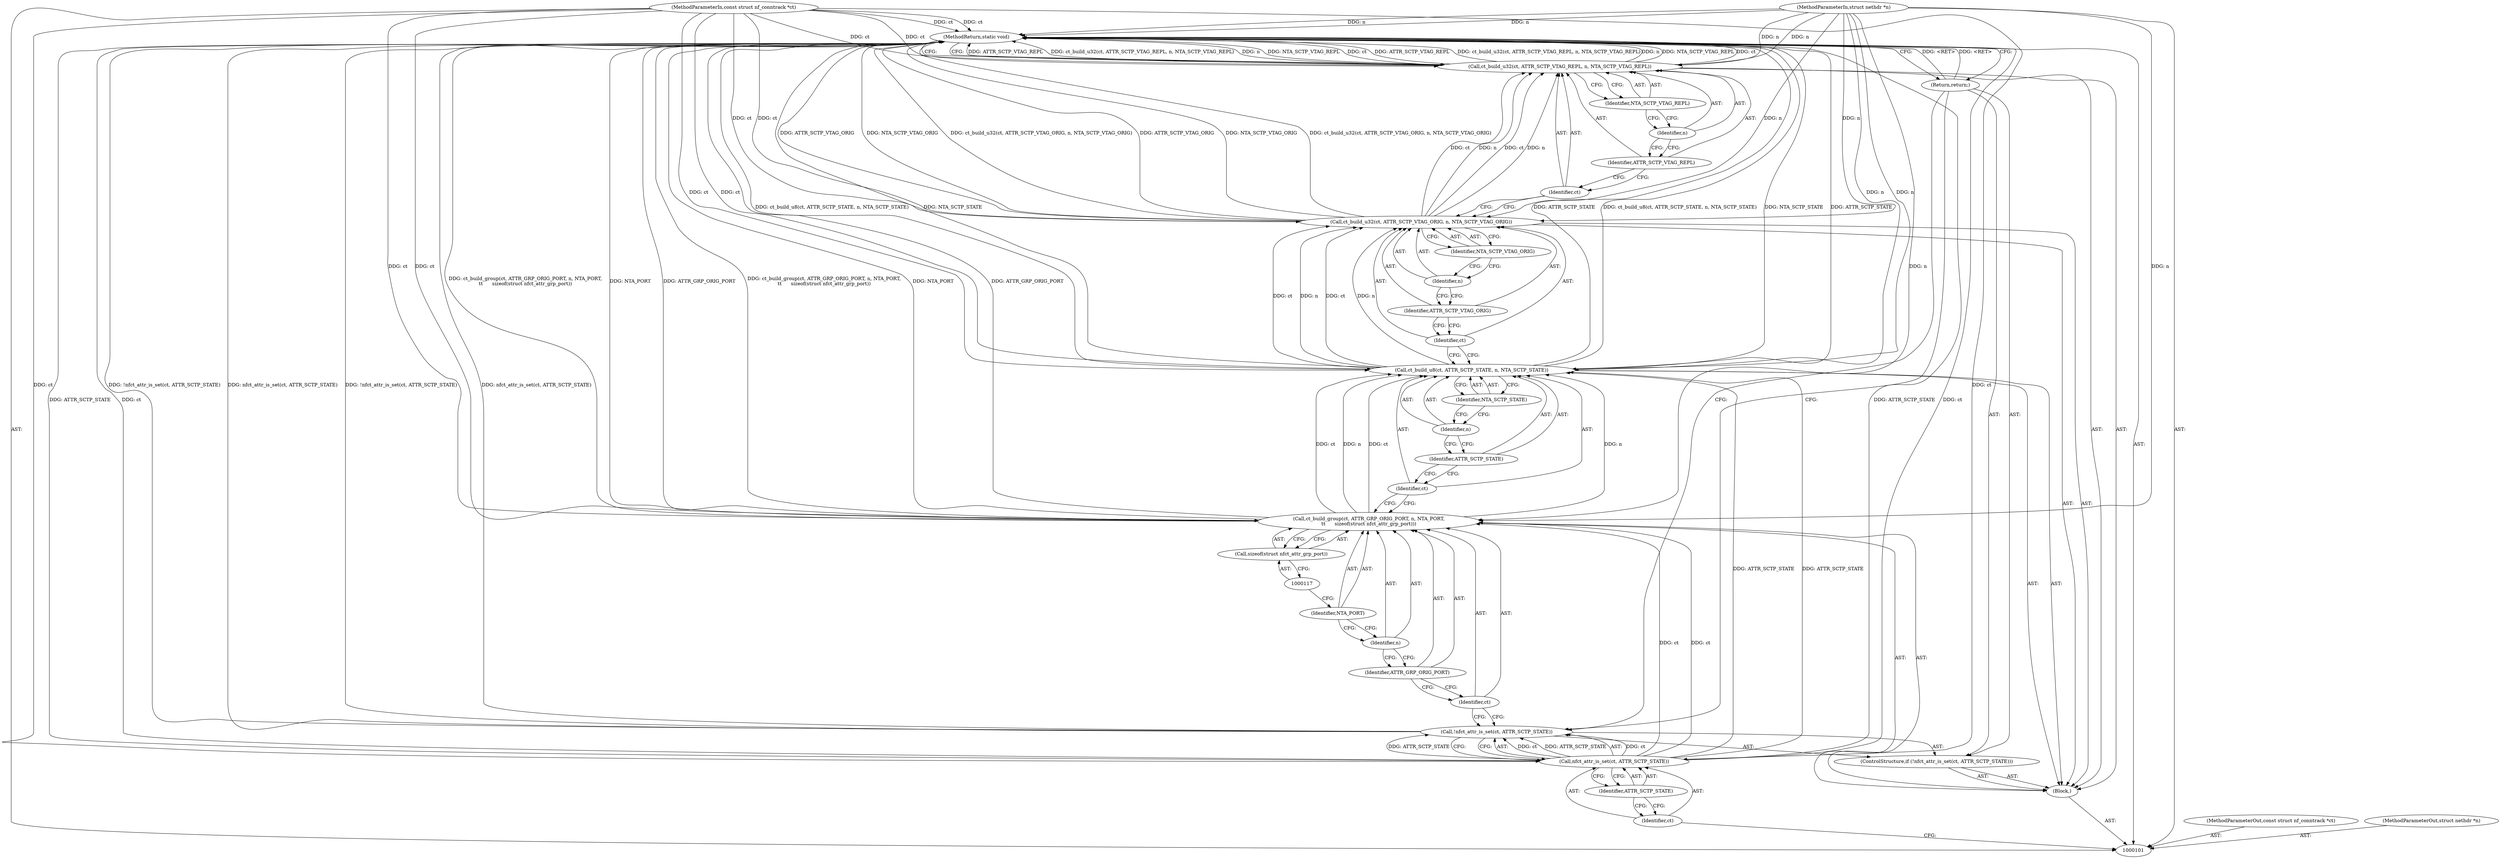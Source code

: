 digraph "0_netfilter_c392c159605956c7bd4a264ab4490e2b2704c0cd_1" {
"1000133" [label="(MethodReturn,static void)"];
"1000102" [label="(MethodParameterIn,const struct nf_conntrack *ct)"];
"1000175" [label="(MethodParameterOut,const struct nf_conntrack *ct)"];
"1000103" [label="(MethodParameterIn,struct nethdr *n)"];
"1000176" [label="(MethodParameterOut,struct nethdr *n)"];
"1000124" [label="(Identifier,ct)"];
"1000125" [label="(Identifier,ATTR_SCTP_VTAG_ORIG)"];
"1000123" [label="(Call,ct_build_u32(ct, ATTR_SCTP_VTAG_ORIG, n, NTA_SCTP_VTAG_ORIG))"];
"1000126" [label="(Identifier,n)"];
"1000127" [label="(Identifier,NTA_SCTP_VTAG_ORIG)"];
"1000129" [label="(Identifier,ct)"];
"1000130" [label="(Identifier,ATTR_SCTP_VTAG_REPL)"];
"1000128" [label="(Call,ct_build_u32(ct, ATTR_SCTP_VTAG_REPL, n, NTA_SCTP_VTAG_REPL))"];
"1000131" [label="(Identifier,n)"];
"1000132" [label="(Identifier,NTA_SCTP_VTAG_REPL)"];
"1000104" [label="(Block,)"];
"1000105" [label="(ControlStructure,if (!nfct_attr_is_set(ct, ATTR_SCTP_STATE)))"];
"1000108" [label="(Identifier,ct)"];
"1000109" [label="(Identifier,ATTR_SCTP_STATE)"];
"1000106" [label="(Call,!nfct_attr_is_set(ct, ATTR_SCTP_STATE))"];
"1000107" [label="(Call,nfct_attr_is_set(ct, ATTR_SCTP_STATE))"];
"1000110" [label="(Return,return;)"];
"1000111" [label="(Call,ct_build_group(ct, ATTR_GRP_ORIG_PORT, n, NTA_PORT,\n\t\t      sizeof(struct nfct_attr_grp_port)))"];
"1000112" [label="(Identifier,ct)"];
"1000113" [label="(Identifier,ATTR_GRP_ORIG_PORT)"];
"1000114" [label="(Identifier,n)"];
"1000115" [label="(Identifier,NTA_PORT)"];
"1000116" [label="(Call,sizeof(struct nfct_attr_grp_port))"];
"1000119" [label="(Identifier,ct)"];
"1000120" [label="(Identifier,ATTR_SCTP_STATE)"];
"1000118" [label="(Call,ct_build_u8(ct, ATTR_SCTP_STATE, n, NTA_SCTP_STATE))"];
"1000121" [label="(Identifier,n)"];
"1000122" [label="(Identifier,NTA_SCTP_STATE)"];
"1000133" -> "1000101"  [label="AST: "];
"1000133" -> "1000110"  [label="CFG: "];
"1000133" -> "1000128"  [label="CFG: "];
"1000110" -> "1000133"  [label="DDG: <RET>"];
"1000128" -> "1000133"  [label="DDG: ATTR_SCTP_VTAG_REPL"];
"1000128" -> "1000133"  [label="DDG: ct_build_u32(ct, ATTR_SCTP_VTAG_REPL, n, NTA_SCTP_VTAG_REPL)"];
"1000128" -> "1000133"  [label="DDG: n"];
"1000128" -> "1000133"  [label="DDG: NTA_SCTP_VTAG_REPL"];
"1000128" -> "1000133"  [label="DDG: ct"];
"1000123" -> "1000133"  [label="DDG: ATTR_SCTP_VTAG_ORIG"];
"1000123" -> "1000133"  [label="DDG: NTA_SCTP_VTAG_ORIG"];
"1000123" -> "1000133"  [label="DDG: ct_build_u32(ct, ATTR_SCTP_VTAG_ORIG, n, NTA_SCTP_VTAG_ORIG)"];
"1000107" -> "1000133"  [label="DDG: ct"];
"1000107" -> "1000133"  [label="DDG: ATTR_SCTP_STATE"];
"1000106" -> "1000133"  [label="DDG: nfct_attr_is_set(ct, ATTR_SCTP_STATE)"];
"1000106" -> "1000133"  [label="DDG: !nfct_attr_is_set(ct, ATTR_SCTP_STATE)"];
"1000111" -> "1000133"  [label="DDG: NTA_PORT"];
"1000111" -> "1000133"  [label="DDG: ATTR_GRP_ORIG_PORT"];
"1000111" -> "1000133"  [label="DDG: ct_build_group(ct, ATTR_GRP_ORIG_PORT, n, NTA_PORT,\n\t\t      sizeof(struct nfct_attr_grp_port))"];
"1000118" -> "1000133"  [label="DDG: ct_build_u8(ct, ATTR_SCTP_STATE, n, NTA_SCTP_STATE)"];
"1000118" -> "1000133"  [label="DDG: NTA_SCTP_STATE"];
"1000118" -> "1000133"  [label="DDG: ATTR_SCTP_STATE"];
"1000102" -> "1000133"  [label="DDG: ct"];
"1000103" -> "1000133"  [label="DDG: n"];
"1000102" -> "1000101"  [label="AST: "];
"1000102" -> "1000133"  [label="DDG: ct"];
"1000102" -> "1000107"  [label="DDG: ct"];
"1000102" -> "1000111"  [label="DDG: ct"];
"1000102" -> "1000118"  [label="DDG: ct"];
"1000102" -> "1000123"  [label="DDG: ct"];
"1000102" -> "1000128"  [label="DDG: ct"];
"1000175" -> "1000101"  [label="AST: "];
"1000103" -> "1000101"  [label="AST: "];
"1000103" -> "1000133"  [label="DDG: n"];
"1000103" -> "1000111"  [label="DDG: n"];
"1000103" -> "1000118"  [label="DDG: n"];
"1000103" -> "1000123"  [label="DDG: n"];
"1000103" -> "1000128"  [label="DDG: n"];
"1000176" -> "1000101"  [label="AST: "];
"1000124" -> "1000123"  [label="AST: "];
"1000124" -> "1000118"  [label="CFG: "];
"1000125" -> "1000124"  [label="CFG: "];
"1000125" -> "1000123"  [label="AST: "];
"1000125" -> "1000124"  [label="CFG: "];
"1000126" -> "1000125"  [label="CFG: "];
"1000123" -> "1000104"  [label="AST: "];
"1000123" -> "1000127"  [label="CFG: "];
"1000124" -> "1000123"  [label="AST: "];
"1000125" -> "1000123"  [label="AST: "];
"1000126" -> "1000123"  [label="AST: "];
"1000127" -> "1000123"  [label="AST: "];
"1000129" -> "1000123"  [label="CFG: "];
"1000123" -> "1000133"  [label="DDG: ATTR_SCTP_VTAG_ORIG"];
"1000123" -> "1000133"  [label="DDG: NTA_SCTP_VTAG_ORIG"];
"1000123" -> "1000133"  [label="DDG: ct_build_u32(ct, ATTR_SCTP_VTAG_ORIG, n, NTA_SCTP_VTAG_ORIG)"];
"1000118" -> "1000123"  [label="DDG: ct"];
"1000118" -> "1000123"  [label="DDG: n"];
"1000102" -> "1000123"  [label="DDG: ct"];
"1000103" -> "1000123"  [label="DDG: n"];
"1000123" -> "1000128"  [label="DDG: ct"];
"1000123" -> "1000128"  [label="DDG: n"];
"1000126" -> "1000123"  [label="AST: "];
"1000126" -> "1000125"  [label="CFG: "];
"1000127" -> "1000126"  [label="CFG: "];
"1000127" -> "1000123"  [label="AST: "];
"1000127" -> "1000126"  [label="CFG: "];
"1000123" -> "1000127"  [label="CFG: "];
"1000129" -> "1000128"  [label="AST: "];
"1000129" -> "1000123"  [label="CFG: "];
"1000130" -> "1000129"  [label="CFG: "];
"1000130" -> "1000128"  [label="AST: "];
"1000130" -> "1000129"  [label="CFG: "];
"1000131" -> "1000130"  [label="CFG: "];
"1000128" -> "1000104"  [label="AST: "];
"1000128" -> "1000132"  [label="CFG: "];
"1000129" -> "1000128"  [label="AST: "];
"1000130" -> "1000128"  [label="AST: "];
"1000131" -> "1000128"  [label="AST: "];
"1000132" -> "1000128"  [label="AST: "];
"1000133" -> "1000128"  [label="CFG: "];
"1000128" -> "1000133"  [label="DDG: ATTR_SCTP_VTAG_REPL"];
"1000128" -> "1000133"  [label="DDG: ct_build_u32(ct, ATTR_SCTP_VTAG_REPL, n, NTA_SCTP_VTAG_REPL)"];
"1000128" -> "1000133"  [label="DDG: n"];
"1000128" -> "1000133"  [label="DDG: NTA_SCTP_VTAG_REPL"];
"1000128" -> "1000133"  [label="DDG: ct"];
"1000123" -> "1000128"  [label="DDG: ct"];
"1000123" -> "1000128"  [label="DDG: n"];
"1000102" -> "1000128"  [label="DDG: ct"];
"1000103" -> "1000128"  [label="DDG: n"];
"1000131" -> "1000128"  [label="AST: "];
"1000131" -> "1000130"  [label="CFG: "];
"1000132" -> "1000131"  [label="CFG: "];
"1000132" -> "1000128"  [label="AST: "];
"1000132" -> "1000131"  [label="CFG: "];
"1000128" -> "1000132"  [label="CFG: "];
"1000104" -> "1000101"  [label="AST: "];
"1000105" -> "1000104"  [label="AST: "];
"1000111" -> "1000104"  [label="AST: "];
"1000118" -> "1000104"  [label="AST: "];
"1000123" -> "1000104"  [label="AST: "];
"1000128" -> "1000104"  [label="AST: "];
"1000105" -> "1000104"  [label="AST: "];
"1000106" -> "1000105"  [label="AST: "];
"1000110" -> "1000105"  [label="AST: "];
"1000108" -> "1000107"  [label="AST: "];
"1000108" -> "1000101"  [label="CFG: "];
"1000109" -> "1000108"  [label="CFG: "];
"1000109" -> "1000107"  [label="AST: "];
"1000109" -> "1000108"  [label="CFG: "];
"1000107" -> "1000109"  [label="CFG: "];
"1000106" -> "1000105"  [label="AST: "];
"1000106" -> "1000107"  [label="CFG: "];
"1000107" -> "1000106"  [label="AST: "];
"1000110" -> "1000106"  [label="CFG: "];
"1000112" -> "1000106"  [label="CFG: "];
"1000106" -> "1000133"  [label="DDG: nfct_attr_is_set(ct, ATTR_SCTP_STATE)"];
"1000106" -> "1000133"  [label="DDG: !nfct_attr_is_set(ct, ATTR_SCTP_STATE)"];
"1000107" -> "1000106"  [label="DDG: ct"];
"1000107" -> "1000106"  [label="DDG: ATTR_SCTP_STATE"];
"1000107" -> "1000106"  [label="AST: "];
"1000107" -> "1000109"  [label="CFG: "];
"1000108" -> "1000107"  [label="AST: "];
"1000109" -> "1000107"  [label="AST: "];
"1000106" -> "1000107"  [label="CFG: "];
"1000107" -> "1000133"  [label="DDG: ct"];
"1000107" -> "1000133"  [label="DDG: ATTR_SCTP_STATE"];
"1000107" -> "1000106"  [label="DDG: ct"];
"1000107" -> "1000106"  [label="DDG: ATTR_SCTP_STATE"];
"1000102" -> "1000107"  [label="DDG: ct"];
"1000107" -> "1000111"  [label="DDG: ct"];
"1000107" -> "1000118"  [label="DDG: ATTR_SCTP_STATE"];
"1000110" -> "1000105"  [label="AST: "];
"1000110" -> "1000106"  [label="CFG: "];
"1000133" -> "1000110"  [label="CFG: "];
"1000110" -> "1000133"  [label="DDG: <RET>"];
"1000111" -> "1000104"  [label="AST: "];
"1000111" -> "1000116"  [label="CFG: "];
"1000112" -> "1000111"  [label="AST: "];
"1000113" -> "1000111"  [label="AST: "];
"1000114" -> "1000111"  [label="AST: "];
"1000115" -> "1000111"  [label="AST: "];
"1000116" -> "1000111"  [label="AST: "];
"1000119" -> "1000111"  [label="CFG: "];
"1000111" -> "1000133"  [label="DDG: NTA_PORT"];
"1000111" -> "1000133"  [label="DDG: ATTR_GRP_ORIG_PORT"];
"1000111" -> "1000133"  [label="DDG: ct_build_group(ct, ATTR_GRP_ORIG_PORT, n, NTA_PORT,\n\t\t      sizeof(struct nfct_attr_grp_port))"];
"1000107" -> "1000111"  [label="DDG: ct"];
"1000102" -> "1000111"  [label="DDG: ct"];
"1000103" -> "1000111"  [label="DDG: n"];
"1000111" -> "1000118"  [label="DDG: ct"];
"1000111" -> "1000118"  [label="DDG: n"];
"1000112" -> "1000111"  [label="AST: "];
"1000112" -> "1000106"  [label="CFG: "];
"1000113" -> "1000112"  [label="CFG: "];
"1000113" -> "1000111"  [label="AST: "];
"1000113" -> "1000112"  [label="CFG: "];
"1000114" -> "1000113"  [label="CFG: "];
"1000114" -> "1000111"  [label="AST: "];
"1000114" -> "1000113"  [label="CFG: "];
"1000115" -> "1000114"  [label="CFG: "];
"1000115" -> "1000111"  [label="AST: "];
"1000115" -> "1000114"  [label="CFG: "];
"1000117" -> "1000115"  [label="CFG: "];
"1000116" -> "1000111"  [label="AST: "];
"1000116" -> "1000117"  [label="CFG: "];
"1000117" -> "1000116"  [label="AST: "];
"1000111" -> "1000116"  [label="CFG: "];
"1000119" -> "1000118"  [label="AST: "];
"1000119" -> "1000111"  [label="CFG: "];
"1000120" -> "1000119"  [label="CFG: "];
"1000120" -> "1000118"  [label="AST: "];
"1000120" -> "1000119"  [label="CFG: "];
"1000121" -> "1000120"  [label="CFG: "];
"1000118" -> "1000104"  [label="AST: "];
"1000118" -> "1000122"  [label="CFG: "];
"1000119" -> "1000118"  [label="AST: "];
"1000120" -> "1000118"  [label="AST: "];
"1000121" -> "1000118"  [label="AST: "];
"1000122" -> "1000118"  [label="AST: "];
"1000124" -> "1000118"  [label="CFG: "];
"1000118" -> "1000133"  [label="DDG: ct_build_u8(ct, ATTR_SCTP_STATE, n, NTA_SCTP_STATE)"];
"1000118" -> "1000133"  [label="DDG: NTA_SCTP_STATE"];
"1000118" -> "1000133"  [label="DDG: ATTR_SCTP_STATE"];
"1000111" -> "1000118"  [label="DDG: ct"];
"1000111" -> "1000118"  [label="DDG: n"];
"1000102" -> "1000118"  [label="DDG: ct"];
"1000107" -> "1000118"  [label="DDG: ATTR_SCTP_STATE"];
"1000103" -> "1000118"  [label="DDG: n"];
"1000118" -> "1000123"  [label="DDG: ct"];
"1000118" -> "1000123"  [label="DDG: n"];
"1000121" -> "1000118"  [label="AST: "];
"1000121" -> "1000120"  [label="CFG: "];
"1000122" -> "1000121"  [label="CFG: "];
"1000122" -> "1000118"  [label="AST: "];
"1000122" -> "1000121"  [label="CFG: "];
"1000118" -> "1000122"  [label="CFG: "];
}

